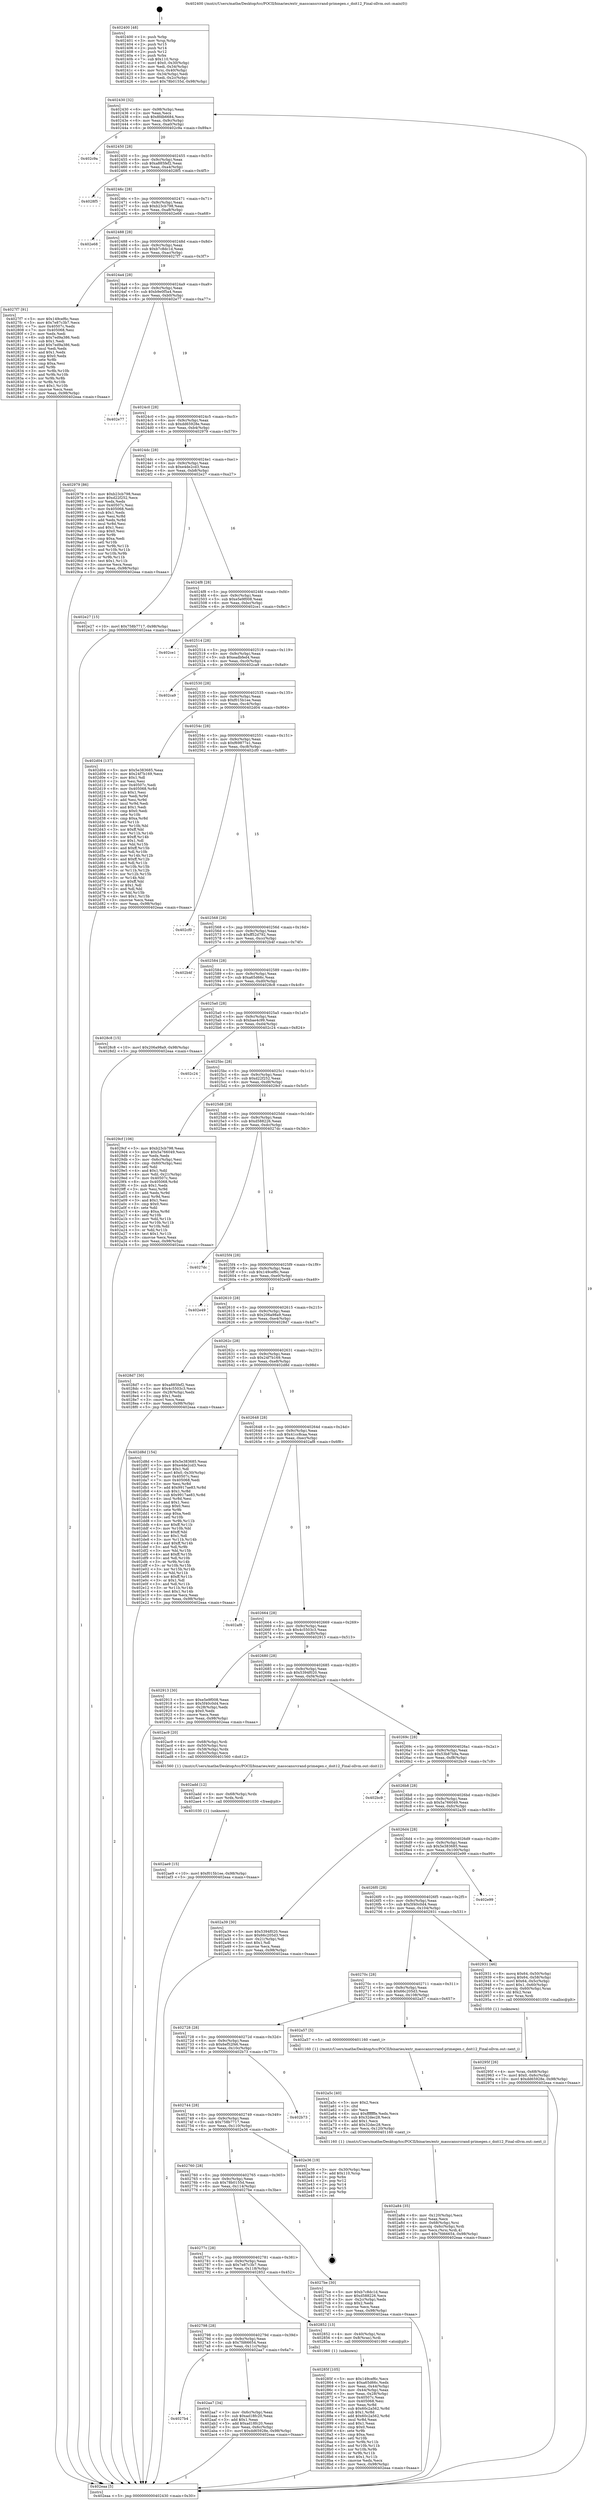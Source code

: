 digraph "0x402400" {
  label = "0x402400 (/mnt/c/Users/mathe/Desktop/tcc/POCII/binaries/extr_masscansrcrand-primegen.c_doit12_Final-ollvm.out::main(0))"
  labelloc = "t"
  node[shape=record]

  Entry [label="",width=0.3,height=0.3,shape=circle,fillcolor=black,style=filled]
  "0x402430" [label="{
     0x402430 [32]\l
     | [instrs]\l
     &nbsp;&nbsp;0x402430 \<+6\>: mov -0x98(%rbp),%eax\l
     &nbsp;&nbsp;0x402436 \<+2\>: mov %eax,%ecx\l
     &nbsp;&nbsp;0x402438 \<+6\>: sub $0x8fdb6684,%ecx\l
     &nbsp;&nbsp;0x40243e \<+6\>: mov %eax,-0x9c(%rbp)\l
     &nbsp;&nbsp;0x402444 \<+6\>: mov %ecx,-0xa0(%rbp)\l
     &nbsp;&nbsp;0x40244a \<+6\>: je 0000000000402c9a \<main+0x89a\>\l
  }"]
  "0x402c9a" [label="{
     0x402c9a\l
  }", style=dashed]
  "0x402450" [label="{
     0x402450 [28]\l
     | [instrs]\l
     &nbsp;&nbsp;0x402450 \<+5\>: jmp 0000000000402455 \<main+0x55\>\l
     &nbsp;&nbsp;0x402455 \<+6\>: mov -0x9c(%rbp),%eax\l
     &nbsp;&nbsp;0x40245b \<+5\>: sub $0xa885fef2,%eax\l
     &nbsp;&nbsp;0x402460 \<+6\>: mov %eax,-0xa4(%rbp)\l
     &nbsp;&nbsp;0x402466 \<+6\>: je 00000000004028f5 \<main+0x4f5\>\l
  }"]
  Exit [label="",width=0.3,height=0.3,shape=circle,fillcolor=black,style=filled,peripheries=2]
  "0x4028f5" [label="{
     0x4028f5\l
  }", style=dashed]
  "0x40246c" [label="{
     0x40246c [28]\l
     | [instrs]\l
     &nbsp;&nbsp;0x40246c \<+5\>: jmp 0000000000402471 \<main+0x71\>\l
     &nbsp;&nbsp;0x402471 \<+6\>: mov -0x9c(%rbp),%eax\l
     &nbsp;&nbsp;0x402477 \<+5\>: sub $0xb23cb798,%eax\l
     &nbsp;&nbsp;0x40247c \<+6\>: mov %eax,-0xa8(%rbp)\l
     &nbsp;&nbsp;0x402482 \<+6\>: je 0000000000402e68 \<main+0xa68\>\l
  }"]
  "0x402ae9" [label="{
     0x402ae9 [15]\l
     | [instrs]\l
     &nbsp;&nbsp;0x402ae9 \<+10\>: movl $0xf015b1ee,-0x98(%rbp)\l
     &nbsp;&nbsp;0x402af3 \<+5\>: jmp 0000000000402eaa \<main+0xaaa\>\l
  }"]
  "0x402e68" [label="{
     0x402e68\l
  }", style=dashed]
  "0x402488" [label="{
     0x402488 [28]\l
     | [instrs]\l
     &nbsp;&nbsp;0x402488 \<+5\>: jmp 000000000040248d \<main+0x8d\>\l
     &nbsp;&nbsp;0x40248d \<+6\>: mov -0x9c(%rbp),%eax\l
     &nbsp;&nbsp;0x402493 \<+5\>: sub $0xb7c8dc1d,%eax\l
     &nbsp;&nbsp;0x402498 \<+6\>: mov %eax,-0xac(%rbp)\l
     &nbsp;&nbsp;0x40249e \<+6\>: je 00000000004027f7 \<main+0x3f7\>\l
  }"]
  "0x402add" [label="{
     0x402add [12]\l
     | [instrs]\l
     &nbsp;&nbsp;0x402add \<+4\>: mov -0x68(%rbp),%rdx\l
     &nbsp;&nbsp;0x402ae1 \<+3\>: mov %rdx,%rdi\l
     &nbsp;&nbsp;0x402ae4 \<+5\>: call 0000000000401030 \<free@plt\>\l
     | [calls]\l
     &nbsp;&nbsp;0x401030 \{1\} (unknown)\l
  }"]
  "0x4027f7" [label="{
     0x4027f7 [91]\l
     | [instrs]\l
     &nbsp;&nbsp;0x4027f7 \<+5\>: mov $0x149cef6c,%eax\l
     &nbsp;&nbsp;0x4027fc \<+5\>: mov $0x7e87c3b7,%ecx\l
     &nbsp;&nbsp;0x402801 \<+7\>: mov 0x40507c,%edx\l
     &nbsp;&nbsp;0x402808 \<+7\>: mov 0x405068,%esi\l
     &nbsp;&nbsp;0x40280f \<+2\>: mov %edx,%edi\l
     &nbsp;&nbsp;0x402811 \<+6\>: sub $0x7ed9a386,%edi\l
     &nbsp;&nbsp;0x402817 \<+3\>: sub $0x1,%edi\l
     &nbsp;&nbsp;0x40281a \<+6\>: add $0x7ed9a386,%edi\l
     &nbsp;&nbsp;0x402820 \<+3\>: imul %edi,%edx\l
     &nbsp;&nbsp;0x402823 \<+3\>: and $0x1,%edx\l
     &nbsp;&nbsp;0x402826 \<+3\>: cmp $0x0,%edx\l
     &nbsp;&nbsp;0x402829 \<+4\>: sete %r8b\l
     &nbsp;&nbsp;0x40282d \<+3\>: cmp $0xa,%esi\l
     &nbsp;&nbsp;0x402830 \<+4\>: setl %r9b\l
     &nbsp;&nbsp;0x402834 \<+3\>: mov %r8b,%r10b\l
     &nbsp;&nbsp;0x402837 \<+3\>: and %r9b,%r10b\l
     &nbsp;&nbsp;0x40283a \<+3\>: xor %r9b,%r8b\l
     &nbsp;&nbsp;0x40283d \<+3\>: or %r8b,%r10b\l
     &nbsp;&nbsp;0x402840 \<+4\>: test $0x1,%r10b\l
     &nbsp;&nbsp;0x402844 \<+3\>: cmovne %ecx,%eax\l
     &nbsp;&nbsp;0x402847 \<+6\>: mov %eax,-0x98(%rbp)\l
     &nbsp;&nbsp;0x40284d \<+5\>: jmp 0000000000402eaa \<main+0xaaa\>\l
  }"]
  "0x4024a4" [label="{
     0x4024a4 [28]\l
     | [instrs]\l
     &nbsp;&nbsp;0x4024a4 \<+5\>: jmp 00000000004024a9 \<main+0xa9\>\l
     &nbsp;&nbsp;0x4024a9 \<+6\>: mov -0x9c(%rbp),%eax\l
     &nbsp;&nbsp;0x4024af \<+5\>: sub $0xb9e0f5a4,%eax\l
     &nbsp;&nbsp;0x4024b4 \<+6\>: mov %eax,-0xb0(%rbp)\l
     &nbsp;&nbsp;0x4024ba \<+6\>: je 0000000000402e77 \<main+0xa77\>\l
  }"]
  "0x4027b4" [label="{
     0x4027b4\l
  }", style=dashed]
  "0x402e77" [label="{
     0x402e77\l
  }", style=dashed]
  "0x4024c0" [label="{
     0x4024c0 [28]\l
     | [instrs]\l
     &nbsp;&nbsp;0x4024c0 \<+5\>: jmp 00000000004024c5 \<main+0xc5\>\l
     &nbsp;&nbsp;0x4024c5 \<+6\>: mov -0x9c(%rbp),%eax\l
     &nbsp;&nbsp;0x4024cb \<+5\>: sub $0xdd65928e,%eax\l
     &nbsp;&nbsp;0x4024d0 \<+6\>: mov %eax,-0xb4(%rbp)\l
     &nbsp;&nbsp;0x4024d6 \<+6\>: je 0000000000402979 \<main+0x579\>\l
  }"]
  "0x402aa7" [label="{
     0x402aa7 [34]\l
     | [instrs]\l
     &nbsp;&nbsp;0x402aa7 \<+3\>: mov -0x6c(%rbp),%eax\l
     &nbsp;&nbsp;0x402aaa \<+5\>: sub $0xad18fc20,%eax\l
     &nbsp;&nbsp;0x402aaf \<+3\>: add $0x1,%eax\l
     &nbsp;&nbsp;0x402ab2 \<+5\>: add $0xad18fc20,%eax\l
     &nbsp;&nbsp;0x402ab7 \<+3\>: mov %eax,-0x6c(%rbp)\l
     &nbsp;&nbsp;0x402aba \<+10\>: movl $0xdd65928e,-0x98(%rbp)\l
     &nbsp;&nbsp;0x402ac4 \<+5\>: jmp 0000000000402eaa \<main+0xaaa\>\l
  }"]
  "0x402979" [label="{
     0x402979 [86]\l
     | [instrs]\l
     &nbsp;&nbsp;0x402979 \<+5\>: mov $0xb23cb798,%eax\l
     &nbsp;&nbsp;0x40297e \<+5\>: mov $0xd22f252,%ecx\l
     &nbsp;&nbsp;0x402983 \<+2\>: xor %edx,%edx\l
     &nbsp;&nbsp;0x402985 \<+7\>: mov 0x40507c,%esi\l
     &nbsp;&nbsp;0x40298c \<+7\>: mov 0x405068,%edi\l
     &nbsp;&nbsp;0x402993 \<+3\>: sub $0x1,%edx\l
     &nbsp;&nbsp;0x402996 \<+3\>: mov %esi,%r8d\l
     &nbsp;&nbsp;0x402999 \<+3\>: add %edx,%r8d\l
     &nbsp;&nbsp;0x40299c \<+4\>: imul %r8d,%esi\l
     &nbsp;&nbsp;0x4029a0 \<+3\>: and $0x1,%esi\l
     &nbsp;&nbsp;0x4029a3 \<+3\>: cmp $0x0,%esi\l
     &nbsp;&nbsp;0x4029a6 \<+4\>: sete %r9b\l
     &nbsp;&nbsp;0x4029aa \<+3\>: cmp $0xa,%edi\l
     &nbsp;&nbsp;0x4029ad \<+4\>: setl %r10b\l
     &nbsp;&nbsp;0x4029b1 \<+3\>: mov %r9b,%r11b\l
     &nbsp;&nbsp;0x4029b4 \<+3\>: and %r10b,%r11b\l
     &nbsp;&nbsp;0x4029b7 \<+3\>: xor %r10b,%r9b\l
     &nbsp;&nbsp;0x4029ba \<+3\>: or %r9b,%r11b\l
     &nbsp;&nbsp;0x4029bd \<+4\>: test $0x1,%r11b\l
     &nbsp;&nbsp;0x4029c1 \<+3\>: cmovne %ecx,%eax\l
     &nbsp;&nbsp;0x4029c4 \<+6\>: mov %eax,-0x98(%rbp)\l
     &nbsp;&nbsp;0x4029ca \<+5\>: jmp 0000000000402eaa \<main+0xaaa\>\l
  }"]
  "0x4024dc" [label="{
     0x4024dc [28]\l
     | [instrs]\l
     &nbsp;&nbsp;0x4024dc \<+5\>: jmp 00000000004024e1 \<main+0xe1\>\l
     &nbsp;&nbsp;0x4024e1 \<+6\>: mov -0x9c(%rbp),%eax\l
     &nbsp;&nbsp;0x4024e7 \<+5\>: sub $0xe4de2cd3,%eax\l
     &nbsp;&nbsp;0x4024ec \<+6\>: mov %eax,-0xb8(%rbp)\l
     &nbsp;&nbsp;0x4024f2 \<+6\>: je 0000000000402e27 \<main+0xa27\>\l
  }"]
  "0x402a84" [label="{
     0x402a84 [35]\l
     | [instrs]\l
     &nbsp;&nbsp;0x402a84 \<+6\>: mov -0x120(%rbp),%ecx\l
     &nbsp;&nbsp;0x402a8a \<+3\>: imul %eax,%ecx\l
     &nbsp;&nbsp;0x402a8d \<+4\>: mov -0x68(%rbp),%rsi\l
     &nbsp;&nbsp;0x402a91 \<+4\>: movslq -0x6c(%rbp),%rdi\l
     &nbsp;&nbsp;0x402a95 \<+3\>: mov %ecx,(%rsi,%rdi,4)\l
     &nbsp;&nbsp;0x402a98 \<+10\>: movl $0x7fd66654,-0x98(%rbp)\l
     &nbsp;&nbsp;0x402aa2 \<+5\>: jmp 0000000000402eaa \<main+0xaaa\>\l
  }"]
  "0x402e27" [label="{
     0x402e27 [15]\l
     | [instrs]\l
     &nbsp;&nbsp;0x402e27 \<+10\>: movl $0x758b7717,-0x98(%rbp)\l
     &nbsp;&nbsp;0x402e31 \<+5\>: jmp 0000000000402eaa \<main+0xaaa\>\l
  }"]
  "0x4024f8" [label="{
     0x4024f8 [28]\l
     | [instrs]\l
     &nbsp;&nbsp;0x4024f8 \<+5\>: jmp 00000000004024fd \<main+0xfd\>\l
     &nbsp;&nbsp;0x4024fd \<+6\>: mov -0x9c(%rbp),%eax\l
     &nbsp;&nbsp;0x402503 \<+5\>: sub $0xe5e9f008,%eax\l
     &nbsp;&nbsp;0x402508 \<+6\>: mov %eax,-0xbc(%rbp)\l
     &nbsp;&nbsp;0x40250e \<+6\>: je 0000000000402ce1 \<main+0x8e1\>\l
  }"]
  "0x402a5c" [label="{
     0x402a5c [40]\l
     | [instrs]\l
     &nbsp;&nbsp;0x402a5c \<+5\>: mov $0x2,%ecx\l
     &nbsp;&nbsp;0x402a61 \<+1\>: cltd\l
     &nbsp;&nbsp;0x402a62 \<+2\>: idiv %ecx\l
     &nbsp;&nbsp;0x402a64 \<+6\>: imul $0xfffffffe,%edx,%ecx\l
     &nbsp;&nbsp;0x402a6a \<+6\>: sub $0x32dec28,%ecx\l
     &nbsp;&nbsp;0x402a70 \<+3\>: add $0x1,%ecx\l
     &nbsp;&nbsp;0x402a73 \<+6\>: add $0x32dec28,%ecx\l
     &nbsp;&nbsp;0x402a79 \<+6\>: mov %ecx,-0x120(%rbp)\l
     &nbsp;&nbsp;0x402a7f \<+5\>: call 0000000000401160 \<next_i\>\l
     | [calls]\l
     &nbsp;&nbsp;0x401160 \{1\} (/mnt/c/Users/mathe/Desktop/tcc/POCII/binaries/extr_masscansrcrand-primegen.c_doit12_Final-ollvm.out::next_i)\l
  }"]
  "0x402ce1" [label="{
     0x402ce1\l
  }", style=dashed]
  "0x402514" [label="{
     0x402514 [28]\l
     | [instrs]\l
     &nbsp;&nbsp;0x402514 \<+5\>: jmp 0000000000402519 \<main+0x119\>\l
     &nbsp;&nbsp;0x402519 \<+6\>: mov -0x9c(%rbp),%eax\l
     &nbsp;&nbsp;0x40251f \<+5\>: sub $0xeadbfed4,%eax\l
     &nbsp;&nbsp;0x402524 \<+6\>: mov %eax,-0xc0(%rbp)\l
     &nbsp;&nbsp;0x40252a \<+6\>: je 0000000000402ca9 \<main+0x8a9\>\l
  }"]
  "0x40295f" [label="{
     0x40295f [26]\l
     | [instrs]\l
     &nbsp;&nbsp;0x40295f \<+4\>: mov %rax,-0x68(%rbp)\l
     &nbsp;&nbsp;0x402963 \<+7\>: movl $0x0,-0x6c(%rbp)\l
     &nbsp;&nbsp;0x40296a \<+10\>: movl $0xdd65928e,-0x98(%rbp)\l
     &nbsp;&nbsp;0x402974 \<+5\>: jmp 0000000000402eaa \<main+0xaaa\>\l
  }"]
  "0x402ca9" [label="{
     0x402ca9\l
  }", style=dashed]
  "0x402530" [label="{
     0x402530 [28]\l
     | [instrs]\l
     &nbsp;&nbsp;0x402530 \<+5\>: jmp 0000000000402535 \<main+0x135\>\l
     &nbsp;&nbsp;0x402535 \<+6\>: mov -0x9c(%rbp),%eax\l
     &nbsp;&nbsp;0x40253b \<+5\>: sub $0xf015b1ee,%eax\l
     &nbsp;&nbsp;0x402540 \<+6\>: mov %eax,-0xc4(%rbp)\l
     &nbsp;&nbsp;0x402546 \<+6\>: je 0000000000402d04 \<main+0x904\>\l
  }"]
  "0x40285f" [label="{
     0x40285f [105]\l
     | [instrs]\l
     &nbsp;&nbsp;0x40285f \<+5\>: mov $0x149cef6c,%ecx\l
     &nbsp;&nbsp;0x402864 \<+5\>: mov $0xa65d66c,%edx\l
     &nbsp;&nbsp;0x402869 \<+3\>: mov %eax,-0x44(%rbp)\l
     &nbsp;&nbsp;0x40286c \<+3\>: mov -0x44(%rbp),%eax\l
     &nbsp;&nbsp;0x40286f \<+3\>: mov %eax,-0x28(%rbp)\l
     &nbsp;&nbsp;0x402872 \<+7\>: mov 0x40507c,%eax\l
     &nbsp;&nbsp;0x402879 \<+7\>: mov 0x405068,%esi\l
     &nbsp;&nbsp;0x402880 \<+3\>: mov %eax,%r8d\l
     &nbsp;&nbsp;0x402883 \<+7\>: sub $0x60c2a562,%r8d\l
     &nbsp;&nbsp;0x40288a \<+4\>: sub $0x1,%r8d\l
     &nbsp;&nbsp;0x40288e \<+7\>: add $0x60c2a562,%r8d\l
     &nbsp;&nbsp;0x402895 \<+4\>: imul %r8d,%eax\l
     &nbsp;&nbsp;0x402899 \<+3\>: and $0x1,%eax\l
     &nbsp;&nbsp;0x40289c \<+3\>: cmp $0x0,%eax\l
     &nbsp;&nbsp;0x40289f \<+4\>: sete %r9b\l
     &nbsp;&nbsp;0x4028a3 \<+3\>: cmp $0xa,%esi\l
     &nbsp;&nbsp;0x4028a6 \<+4\>: setl %r10b\l
     &nbsp;&nbsp;0x4028aa \<+3\>: mov %r9b,%r11b\l
     &nbsp;&nbsp;0x4028ad \<+3\>: and %r10b,%r11b\l
     &nbsp;&nbsp;0x4028b0 \<+3\>: xor %r10b,%r9b\l
     &nbsp;&nbsp;0x4028b3 \<+3\>: or %r9b,%r11b\l
     &nbsp;&nbsp;0x4028b6 \<+4\>: test $0x1,%r11b\l
     &nbsp;&nbsp;0x4028ba \<+3\>: cmovne %edx,%ecx\l
     &nbsp;&nbsp;0x4028bd \<+6\>: mov %ecx,-0x98(%rbp)\l
     &nbsp;&nbsp;0x4028c3 \<+5\>: jmp 0000000000402eaa \<main+0xaaa\>\l
  }"]
  "0x402d04" [label="{
     0x402d04 [137]\l
     | [instrs]\l
     &nbsp;&nbsp;0x402d04 \<+5\>: mov $0x5e383685,%eax\l
     &nbsp;&nbsp;0x402d09 \<+5\>: mov $0x24f7b169,%ecx\l
     &nbsp;&nbsp;0x402d0e \<+2\>: mov $0x1,%dl\l
     &nbsp;&nbsp;0x402d10 \<+2\>: xor %esi,%esi\l
     &nbsp;&nbsp;0x402d12 \<+7\>: mov 0x40507c,%edi\l
     &nbsp;&nbsp;0x402d19 \<+8\>: mov 0x405068,%r8d\l
     &nbsp;&nbsp;0x402d21 \<+3\>: sub $0x1,%esi\l
     &nbsp;&nbsp;0x402d24 \<+3\>: mov %edi,%r9d\l
     &nbsp;&nbsp;0x402d27 \<+3\>: add %esi,%r9d\l
     &nbsp;&nbsp;0x402d2a \<+4\>: imul %r9d,%edi\l
     &nbsp;&nbsp;0x402d2e \<+3\>: and $0x1,%edi\l
     &nbsp;&nbsp;0x402d31 \<+3\>: cmp $0x0,%edi\l
     &nbsp;&nbsp;0x402d34 \<+4\>: sete %r10b\l
     &nbsp;&nbsp;0x402d38 \<+4\>: cmp $0xa,%r8d\l
     &nbsp;&nbsp;0x402d3c \<+4\>: setl %r11b\l
     &nbsp;&nbsp;0x402d40 \<+3\>: mov %r10b,%bl\l
     &nbsp;&nbsp;0x402d43 \<+3\>: xor $0xff,%bl\l
     &nbsp;&nbsp;0x402d46 \<+3\>: mov %r11b,%r14b\l
     &nbsp;&nbsp;0x402d49 \<+4\>: xor $0xff,%r14b\l
     &nbsp;&nbsp;0x402d4d \<+3\>: xor $0x1,%dl\l
     &nbsp;&nbsp;0x402d50 \<+3\>: mov %bl,%r15b\l
     &nbsp;&nbsp;0x402d53 \<+4\>: and $0xff,%r15b\l
     &nbsp;&nbsp;0x402d57 \<+3\>: and %dl,%r10b\l
     &nbsp;&nbsp;0x402d5a \<+3\>: mov %r14b,%r12b\l
     &nbsp;&nbsp;0x402d5d \<+4\>: and $0xff,%r12b\l
     &nbsp;&nbsp;0x402d61 \<+3\>: and %dl,%r11b\l
     &nbsp;&nbsp;0x402d64 \<+3\>: or %r10b,%r15b\l
     &nbsp;&nbsp;0x402d67 \<+3\>: or %r11b,%r12b\l
     &nbsp;&nbsp;0x402d6a \<+3\>: xor %r12b,%r15b\l
     &nbsp;&nbsp;0x402d6d \<+3\>: or %r14b,%bl\l
     &nbsp;&nbsp;0x402d70 \<+3\>: xor $0xff,%bl\l
     &nbsp;&nbsp;0x402d73 \<+3\>: or $0x1,%dl\l
     &nbsp;&nbsp;0x402d76 \<+2\>: and %dl,%bl\l
     &nbsp;&nbsp;0x402d78 \<+3\>: or %bl,%r15b\l
     &nbsp;&nbsp;0x402d7b \<+4\>: test $0x1,%r15b\l
     &nbsp;&nbsp;0x402d7f \<+3\>: cmovne %ecx,%eax\l
     &nbsp;&nbsp;0x402d82 \<+6\>: mov %eax,-0x98(%rbp)\l
     &nbsp;&nbsp;0x402d88 \<+5\>: jmp 0000000000402eaa \<main+0xaaa\>\l
  }"]
  "0x40254c" [label="{
     0x40254c [28]\l
     | [instrs]\l
     &nbsp;&nbsp;0x40254c \<+5\>: jmp 0000000000402551 \<main+0x151\>\l
     &nbsp;&nbsp;0x402551 \<+6\>: mov -0x9c(%rbp),%eax\l
     &nbsp;&nbsp;0x402557 \<+5\>: sub $0xf69877e1,%eax\l
     &nbsp;&nbsp;0x40255c \<+6\>: mov %eax,-0xc8(%rbp)\l
     &nbsp;&nbsp;0x402562 \<+6\>: je 0000000000402cf0 \<main+0x8f0\>\l
  }"]
  "0x402798" [label="{
     0x402798 [28]\l
     | [instrs]\l
     &nbsp;&nbsp;0x402798 \<+5\>: jmp 000000000040279d \<main+0x39d\>\l
     &nbsp;&nbsp;0x40279d \<+6\>: mov -0x9c(%rbp),%eax\l
     &nbsp;&nbsp;0x4027a3 \<+5\>: sub $0x7fd66654,%eax\l
     &nbsp;&nbsp;0x4027a8 \<+6\>: mov %eax,-0x11c(%rbp)\l
     &nbsp;&nbsp;0x4027ae \<+6\>: je 0000000000402aa7 \<main+0x6a7\>\l
  }"]
  "0x402cf0" [label="{
     0x402cf0\l
  }", style=dashed]
  "0x402568" [label="{
     0x402568 [28]\l
     | [instrs]\l
     &nbsp;&nbsp;0x402568 \<+5\>: jmp 000000000040256d \<main+0x16d\>\l
     &nbsp;&nbsp;0x40256d \<+6\>: mov -0x9c(%rbp),%eax\l
     &nbsp;&nbsp;0x402573 \<+5\>: sub $0xff52d792,%eax\l
     &nbsp;&nbsp;0x402578 \<+6\>: mov %eax,-0xcc(%rbp)\l
     &nbsp;&nbsp;0x40257e \<+6\>: je 0000000000402b4f \<main+0x74f\>\l
  }"]
  "0x402852" [label="{
     0x402852 [13]\l
     | [instrs]\l
     &nbsp;&nbsp;0x402852 \<+4\>: mov -0x40(%rbp),%rax\l
     &nbsp;&nbsp;0x402856 \<+4\>: mov 0x8(%rax),%rdi\l
     &nbsp;&nbsp;0x40285a \<+5\>: call 0000000000401060 \<atoi@plt\>\l
     | [calls]\l
     &nbsp;&nbsp;0x401060 \{1\} (unknown)\l
  }"]
  "0x402b4f" [label="{
     0x402b4f\l
  }", style=dashed]
  "0x402584" [label="{
     0x402584 [28]\l
     | [instrs]\l
     &nbsp;&nbsp;0x402584 \<+5\>: jmp 0000000000402589 \<main+0x189\>\l
     &nbsp;&nbsp;0x402589 \<+6\>: mov -0x9c(%rbp),%eax\l
     &nbsp;&nbsp;0x40258f \<+5\>: sub $0xa65d66c,%eax\l
     &nbsp;&nbsp;0x402594 \<+6\>: mov %eax,-0xd0(%rbp)\l
     &nbsp;&nbsp;0x40259a \<+6\>: je 00000000004028c8 \<main+0x4c8\>\l
  }"]
  "0x402400" [label="{
     0x402400 [48]\l
     | [instrs]\l
     &nbsp;&nbsp;0x402400 \<+1\>: push %rbp\l
     &nbsp;&nbsp;0x402401 \<+3\>: mov %rsp,%rbp\l
     &nbsp;&nbsp;0x402404 \<+2\>: push %r15\l
     &nbsp;&nbsp;0x402406 \<+2\>: push %r14\l
     &nbsp;&nbsp;0x402408 \<+2\>: push %r12\l
     &nbsp;&nbsp;0x40240a \<+1\>: push %rbx\l
     &nbsp;&nbsp;0x40240b \<+7\>: sub $0x110,%rsp\l
     &nbsp;&nbsp;0x402412 \<+7\>: movl $0x0,-0x30(%rbp)\l
     &nbsp;&nbsp;0x402419 \<+3\>: mov %edi,-0x34(%rbp)\l
     &nbsp;&nbsp;0x40241c \<+4\>: mov %rsi,-0x40(%rbp)\l
     &nbsp;&nbsp;0x402420 \<+3\>: mov -0x34(%rbp),%edi\l
     &nbsp;&nbsp;0x402423 \<+3\>: mov %edi,-0x2c(%rbp)\l
     &nbsp;&nbsp;0x402426 \<+10\>: movl $0x78b0155d,-0x98(%rbp)\l
  }"]
  "0x4028c8" [label="{
     0x4028c8 [15]\l
     | [instrs]\l
     &nbsp;&nbsp;0x4028c8 \<+10\>: movl $0x206a98a9,-0x98(%rbp)\l
     &nbsp;&nbsp;0x4028d2 \<+5\>: jmp 0000000000402eaa \<main+0xaaa\>\l
  }"]
  "0x4025a0" [label="{
     0x4025a0 [28]\l
     | [instrs]\l
     &nbsp;&nbsp;0x4025a0 \<+5\>: jmp 00000000004025a5 \<main+0x1a5\>\l
     &nbsp;&nbsp;0x4025a5 \<+6\>: mov -0x9c(%rbp),%eax\l
     &nbsp;&nbsp;0x4025ab \<+5\>: sub $0xbae4c99,%eax\l
     &nbsp;&nbsp;0x4025b0 \<+6\>: mov %eax,-0xd4(%rbp)\l
     &nbsp;&nbsp;0x4025b6 \<+6\>: je 0000000000402c24 \<main+0x824\>\l
  }"]
  "0x402eaa" [label="{
     0x402eaa [5]\l
     | [instrs]\l
     &nbsp;&nbsp;0x402eaa \<+5\>: jmp 0000000000402430 \<main+0x30\>\l
  }"]
  "0x402c24" [label="{
     0x402c24\l
  }", style=dashed]
  "0x4025bc" [label="{
     0x4025bc [28]\l
     | [instrs]\l
     &nbsp;&nbsp;0x4025bc \<+5\>: jmp 00000000004025c1 \<main+0x1c1\>\l
     &nbsp;&nbsp;0x4025c1 \<+6\>: mov -0x9c(%rbp),%eax\l
     &nbsp;&nbsp;0x4025c7 \<+5\>: sub $0xd22f252,%eax\l
     &nbsp;&nbsp;0x4025cc \<+6\>: mov %eax,-0xd8(%rbp)\l
     &nbsp;&nbsp;0x4025d2 \<+6\>: je 00000000004029cf \<main+0x5cf\>\l
  }"]
  "0x40277c" [label="{
     0x40277c [28]\l
     | [instrs]\l
     &nbsp;&nbsp;0x40277c \<+5\>: jmp 0000000000402781 \<main+0x381\>\l
     &nbsp;&nbsp;0x402781 \<+6\>: mov -0x9c(%rbp),%eax\l
     &nbsp;&nbsp;0x402787 \<+5\>: sub $0x7e87c3b7,%eax\l
     &nbsp;&nbsp;0x40278c \<+6\>: mov %eax,-0x118(%rbp)\l
     &nbsp;&nbsp;0x402792 \<+6\>: je 0000000000402852 \<main+0x452\>\l
  }"]
  "0x4029cf" [label="{
     0x4029cf [106]\l
     | [instrs]\l
     &nbsp;&nbsp;0x4029cf \<+5\>: mov $0xb23cb798,%eax\l
     &nbsp;&nbsp;0x4029d4 \<+5\>: mov $0x5a766049,%ecx\l
     &nbsp;&nbsp;0x4029d9 \<+2\>: xor %edx,%edx\l
     &nbsp;&nbsp;0x4029db \<+3\>: mov -0x6c(%rbp),%esi\l
     &nbsp;&nbsp;0x4029de \<+3\>: cmp -0x60(%rbp),%esi\l
     &nbsp;&nbsp;0x4029e1 \<+4\>: setl %dil\l
     &nbsp;&nbsp;0x4029e5 \<+4\>: and $0x1,%dil\l
     &nbsp;&nbsp;0x4029e9 \<+4\>: mov %dil,-0x21(%rbp)\l
     &nbsp;&nbsp;0x4029ed \<+7\>: mov 0x40507c,%esi\l
     &nbsp;&nbsp;0x4029f4 \<+8\>: mov 0x405068,%r8d\l
     &nbsp;&nbsp;0x4029fc \<+3\>: sub $0x1,%edx\l
     &nbsp;&nbsp;0x4029ff \<+3\>: mov %esi,%r9d\l
     &nbsp;&nbsp;0x402a02 \<+3\>: add %edx,%r9d\l
     &nbsp;&nbsp;0x402a05 \<+4\>: imul %r9d,%esi\l
     &nbsp;&nbsp;0x402a09 \<+3\>: and $0x1,%esi\l
     &nbsp;&nbsp;0x402a0c \<+3\>: cmp $0x0,%esi\l
     &nbsp;&nbsp;0x402a0f \<+4\>: sete %dil\l
     &nbsp;&nbsp;0x402a13 \<+4\>: cmp $0xa,%r8d\l
     &nbsp;&nbsp;0x402a17 \<+4\>: setl %r10b\l
     &nbsp;&nbsp;0x402a1b \<+3\>: mov %dil,%r11b\l
     &nbsp;&nbsp;0x402a1e \<+3\>: and %r10b,%r11b\l
     &nbsp;&nbsp;0x402a21 \<+3\>: xor %r10b,%dil\l
     &nbsp;&nbsp;0x402a24 \<+3\>: or %dil,%r11b\l
     &nbsp;&nbsp;0x402a27 \<+4\>: test $0x1,%r11b\l
     &nbsp;&nbsp;0x402a2b \<+3\>: cmovne %ecx,%eax\l
     &nbsp;&nbsp;0x402a2e \<+6\>: mov %eax,-0x98(%rbp)\l
     &nbsp;&nbsp;0x402a34 \<+5\>: jmp 0000000000402eaa \<main+0xaaa\>\l
  }"]
  "0x4025d8" [label="{
     0x4025d8 [28]\l
     | [instrs]\l
     &nbsp;&nbsp;0x4025d8 \<+5\>: jmp 00000000004025dd \<main+0x1dd\>\l
     &nbsp;&nbsp;0x4025dd \<+6\>: mov -0x9c(%rbp),%eax\l
     &nbsp;&nbsp;0x4025e3 \<+5\>: sub $0xd588226,%eax\l
     &nbsp;&nbsp;0x4025e8 \<+6\>: mov %eax,-0xdc(%rbp)\l
     &nbsp;&nbsp;0x4025ee \<+6\>: je 00000000004027dc \<main+0x3dc\>\l
  }"]
  "0x4027be" [label="{
     0x4027be [30]\l
     | [instrs]\l
     &nbsp;&nbsp;0x4027be \<+5\>: mov $0xb7c8dc1d,%eax\l
     &nbsp;&nbsp;0x4027c3 \<+5\>: mov $0xd588226,%ecx\l
     &nbsp;&nbsp;0x4027c8 \<+3\>: mov -0x2c(%rbp),%edx\l
     &nbsp;&nbsp;0x4027cb \<+3\>: cmp $0x2,%edx\l
     &nbsp;&nbsp;0x4027ce \<+3\>: cmovne %ecx,%eax\l
     &nbsp;&nbsp;0x4027d1 \<+6\>: mov %eax,-0x98(%rbp)\l
     &nbsp;&nbsp;0x4027d7 \<+5\>: jmp 0000000000402eaa \<main+0xaaa\>\l
  }"]
  "0x4027dc" [label="{
     0x4027dc\l
  }", style=dashed]
  "0x4025f4" [label="{
     0x4025f4 [28]\l
     | [instrs]\l
     &nbsp;&nbsp;0x4025f4 \<+5\>: jmp 00000000004025f9 \<main+0x1f9\>\l
     &nbsp;&nbsp;0x4025f9 \<+6\>: mov -0x9c(%rbp),%eax\l
     &nbsp;&nbsp;0x4025ff \<+5\>: sub $0x149cef6c,%eax\l
     &nbsp;&nbsp;0x402604 \<+6\>: mov %eax,-0xe0(%rbp)\l
     &nbsp;&nbsp;0x40260a \<+6\>: je 0000000000402e49 \<main+0xa49\>\l
  }"]
  "0x402760" [label="{
     0x402760 [28]\l
     | [instrs]\l
     &nbsp;&nbsp;0x402760 \<+5\>: jmp 0000000000402765 \<main+0x365\>\l
     &nbsp;&nbsp;0x402765 \<+6\>: mov -0x9c(%rbp),%eax\l
     &nbsp;&nbsp;0x40276b \<+5\>: sub $0x78b0155d,%eax\l
     &nbsp;&nbsp;0x402770 \<+6\>: mov %eax,-0x114(%rbp)\l
     &nbsp;&nbsp;0x402776 \<+6\>: je 00000000004027be \<main+0x3be\>\l
  }"]
  "0x402e49" [label="{
     0x402e49\l
  }", style=dashed]
  "0x402610" [label="{
     0x402610 [28]\l
     | [instrs]\l
     &nbsp;&nbsp;0x402610 \<+5\>: jmp 0000000000402615 \<main+0x215\>\l
     &nbsp;&nbsp;0x402615 \<+6\>: mov -0x9c(%rbp),%eax\l
     &nbsp;&nbsp;0x40261b \<+5\>: sub $0x206a98a9,%eax\l
     &nbsp;&nbsp;0x402620 \<+6\>: mov %eax,-0xe4(%rbp)\l
     &nbsp;&nbsp;0x402626 \<+6\>: je 00000000004028d7 \<main+0x4d7\>\l
  }"]
  "0x402e36" [label="{
     0x402e36 [19]\l
     | [instrs]\l
     &nbsp;&nbsp;0x402e36 \<+3\>: mov -0x30(%rbp),%eax\l
     &nbsp;&nbsp;0x402e39 \<+7\>: add $0x110,%rsp\l
     &nbsp;&nbsp;0x402e40 \<+1\>: pop %rbx\l
     &nbsp;&nbsp;0x402e41 \<+2\>: pop %r12\l
     &nbsp;&nbsp;0x402e43 \<+2\>: pop %r14\l
     &nbsp;&nbsp;0x402e45 \<+2\>: pop %r15\l
     &nbsp;&nbsp;0x402e47 \<+1\>: pop %rbp\l
     &nbsp;&nbsp;0x402e48 \<+1\>: ret\l
  }"]
  "0x4028d7" [label="{
     0x4028d7 [30]\l
     | [instrs]\l
     &nbsp;&nbsp;0x4028d7 \<+5\>: mov $0xa885fef2,%eax\l
     &nbsp;&nbsp;0x4028dc \<+5\>: mov $0x4c5503c3,%ecx\l
     &nbsp;&nbsp;0x4028e1 \<+3\>: mov -0x28(%rbp),%edx\l
     &nbsp;&nbsp;0x4028e4 \<+3\>: cmp $0x1,%edx\l
     &nbsp;&nbsp;0x4028e7 \<+3\>: cmovl %ecx,%eax\l
     &nbsp;&nbsp;0x4028ea \<+6\>: mov %eax,-0x98(%rbp)\l
     &nbsp;&nbsp;0x4028f0 \<+5\>: jmp 0000000000402eaa \<main+0xaaa\>\l
  }"]
  "0x40262c" [label="{
     0x40262c [28]\l
     | [instrs]\l
     &nbsp;&nbsp;0x40262c \<+5\>: jmp 0000000000402631 \<main+0x231\>\l
     &nbsp;&nbsp;0x402631 \<+6\>: mov -0x9c(%rbp),%eax\l
     &nbsp;&nbsp;0x402637 \<+5\>: sub $0x24f7b169,%eax\l
     &nbsp;&nbsp;0x40263c \<+6\>: mov %eax,-0xe8(%rbp)\l
     &nbsp;&nbsp;0x402642 \<+6\>: je 0000000000402d8d \<main+0x98d\>\l
  }"]
  "0x402744" [label="{
     0x402744 [28]\l
     | [instrs]\l
     &nbsp;&nbsp;0x402744 \<+5\>: jmp 0000000000402749 \<main+0x349\>\l
     &nbsp;&nbsp;0x402749 \<+6\>: mov -0x9c(%rbp),%eax\l
     &nbsp;&nbsp;0x40274f \<+5\>: sub $0x758b7717,%eax\l
     &nbsp;&nbsp;0x402754 \<+6\>: mov %eax,-0x110(%rbp)\l
     &nbsp;&nbsp;0x40275a \<+6\>: je 0000000000402e36 \<main+0xa36\>\l
  }"]
  "0x402d8d" [label="{
     0x402d8d [154]\l
     | [instrs]\l
     &nbsp;&nbsp;0x402d8d \<+5\>: mov $0x5e383685,%eax\l
     &nbsp;&nbsp;0x402d92 \<+5\>: mov $0xe4de2cd3,%ecx\l
     &nbsp;&nbsp;0x402d97 \<+2\>: mov $0x1,%dl\l
     &nbsp;&nbsp;0x402d99 \<+7\>: movl $0x0,-0x30(%rbp)\l
     &nbsp;&nbsp;0x402da0 \<+7\>: mov 0x40507c,%esi\l
     &nbsp;&nbsp;0x402da7 \<+7\>: mov 0x405068,%edi\l
     &nbsp;&nbsp;0x402dae \<+3\>: mov %esi,%r8d\l
     &nbsp;&nbsp;0x402db1 \<+7\>: add $0x9917ae83,%r8d\l
     &nbsp;&nbsp;0x402db8 \<+4\>: sub $0x1,%r8d\l
     &nbsp;&nbsp;0x402dbc \<+7\>: sub $0x9917ae83,%r8d\l
     &nbsp;&nbsp;0x402dc3 \<+4\>: imul %r8d,%esi\l
     &nbsp;&nbsp;0x402dc7 \<+3\>: and $0x1,%esi\l
     &nbsp;&nbsp;0x402dca \<+3\>: cmp $0x0,%esi\l
     &nbsp;&nbsp;0x402dcd \<+4\>: sete %r9b\l
     &nbsp;&nbsp;0x402dd1 \<+3\>: cmp $0xa,%edi\l
     &nbsp;&nbsp;0x402dd4 \<+4\>: setl %r10b\l
     &nbsp;&nbsp;0x402dd8 \<+3\>: mov %r9b,%r11b\l
     &nbsp;&nbsp;0x402ddb \<+4\>: xor $0xff,%r11b\l
     &nbsp;&nbsp;0x402ddf \<+3\>: mov %r10b,%bl\l
     &nbsp;&nbsp;0x402de2 \<+3\>: xor $0xff,%bl\l
     &nbsp;&nbsp;0x402de5 \<+3\>: xor $0x1,%dl\l
     &nbsp;&nbsp;0x402de8 \<+3\>: mov %r11b,%r14b\l
     &nbsp;&nbsp;0x402deb \<+4\>: and $0xff,%r14b\l
     &nbsp;&nbsp;0x402def \<+3\>: and %dl,%r9b\l
     &nbsp;&nbsp;0x402df2 \<+3\>: mov %bl,%r15b\l
     &nbsp;&nbsp;0x402df5 \<+4\>: and $0xff,%r15b\l
     &nbsp;&nbsp;0x402df9 \<+3\>: and %dl,%r10b\l
     &nbsp;&nbsp;0x402dfc \<+3\>: or %r9b,%r14b\l
     &nbsp;&nbsp;0x402dff \<+3\>: or %r10b,%r15b\l
     &nbsp;&nbsp;0x402e02 \<+3\>: xor %r15b,%r14b\l
     &nbsp;&nbsp;0x402e05 \<+3\>: or %bl,%r11b\l
     &nbsp;&nbsp;0x402e08 \<+4\>: xor $0xff,%r11b\l
     &nbsp;&nbsp;0x402e0c \<+3\>: or $0x1,%dl\l
     &nbsp;&nbsp;0x402e0f \<+3\>: and %dl,%r11b\l
     &nbsp;&nbsp;0x402e12 \<+3\>: or %r11b,%r14b\l
     &nbsp;&nbsp;0x402e15 \<+4\>: test $0x1,%r14b\l
     &nbsp;&nbsp;0x402e19 \<+3\>: cmovne %ecx,%eax\l
     &nbsp;&nbsp;0x402e1c \<+6\>: mov %eax,-0x98(%rbp)\l
     &nbsp;&nbsp;0x402e22 \<+5\>: jmp 0000000000402eaa \<main+0xaaa\>\l
  }"]
  "0x402648" [label="{
     0x402648 [28]\l
     | [instrs]\l
     &nbsp;&nbsp;0x402648 \<+5\>: jmp 000000000040264d \<main+0x24d\>\l
     &nbsp;&nbsp;0x40264d \<+6\>: mov -0x9c(%rbp),%eax\l
     &nbsp;&nbsp;0x402653 \<+5\>: sub $0x41cc8caa,%eax\l
     &nbsp;&nbsp;0x402658 \<+6\>: mov %eax,-0xec(%rbp)\l
     &nbsp;&nbsp;0x40265e \<+6\>: je 0000000000402af8 \<main+0x6f8\>\l
  }"]
  "0x402b73" [label="{
     0x402b73\l
  }", style=dashed]
  "0x402af8" [label="{
     0x402af8\l
  }", style=dashed]
  "0x402664" [label="{
     0x402664 [28]\l
     | [instrs]\l
     &nbsp;&nbsp;0x402664 \<+5\>: jmp 0000000000402669 \<main+0x269\>\l
     &nbsp;&nbsp;0x402669 \<+6\>: mov -0x9c(%rbp),%eax\l
     &nbsp;&nbsp;0x40266f \<+5\>: sub $0x4c5503c3,%eax\l
     &nbsp;&nbsp;0x402674 \<+6\>: mov %eax,-0xf0(%rbp)\l
     &nbsp;&nbsp;0x40267a \<+6\>: je 0000000000402913 \<main+0x513\>\l
  }"]
  "0x402728" [label="{
     0x402728 [28]\l
     | [instrs]\l
     &nbsp;&nbsp;0x402728 \<+5\>: jmp 000000000040272d \<main+0x32d\>\l
     &nbsp;&nbsp;0x40272d \<+6\>: mov -0x9c(%rbp),%eax\l
     &nbsp;&nbsp;0x402733 \<+5\>: sub $0x6ef52f46,%eax\l
     &nbsp;&nbsp;0x402738 \<+6\>: mov %eax,-0x10c(%rbp)\l
     &nbsp;&nbsp;0x40273e \<+6\>: je 0000000000402b73 \<main+0x773\>\l
  }"]
  "0x402913" [label="{
     0x402913 [30]\l
     | [instrs]\l
     &nbsp;&nbsp;0x402913 \<+5\>: mov $0xe5e9f008,%eax\l
     &nbsp;&nbsp;0x402918 \<+5\>: mov $0x5f40c0d4,%ecx\l
     &nbsp;&nbsp;0x40291d \<+3\>: mov -0x28(%rbp),%edx\l
     &nbsp;&nbsp;0x402920 \<+3\>: cmp $0x0,%edx\l
     &nbsp;&nbsp;0x402923 \<+3\>: cmove %ecx,%eax\l
     &nbsp;&nbsp;0x402926 \<+6\>: mov %eax,-0x98(%rbp)\l
     &nbsp;&nbsp;0x40292c \<+5\>: jmp 0000000000402eaa \<main+0xaaa\>\l
  }"]
  "0x402680" [label="{
     0x402680 [28]\l
     | [instrs]\l
     &nbsp;&nbsp;0x402680 \<+5\>: jmp 0000000000402685 \<main+0x285\>\l
     &nbsp;&nbsp;0x402685 \<+6\>: mov -0x9c(%rbp),%eax\l
     &nbsp;&nbsp;0x40268b \<+5\>: sub $0x5394f020,%eax\l
     &nbsp;&nbsp;0x402690 \<+6\>: mov %eax,-0xf4(%rbp)\l
     &nbsp;&nbsp;0x402696 \<+6\>: je 0000000000402ac9 \<main+0x6c9\>\l
  }"]
  "0x402a57" [label="{
     0x402a57 [5]\l
     | [instrs]\l
     &nbsp;&nbsp;0x402a57 \<+5\>: call 0000000000401160 \<next_i\>\l
     | [calls]\l
     &nbsp;&nbsp;0x401160 \{1\} (/mnt/c/Users/mathe/Desktop/tcc/POCII/binaries/extr_masscansrcrand-primegen.c_doit12_Final-ollvm.out::next_i)\l
  }"]
  "0x402ac9" [label="{
     0x402ac9 [20]\l
     | [instrs]\l
     &nbsp;&nbsp;0x402ac9 \<+4\>: mov -0x68(%rbp),%rdi\l
     &nbsp;&nbsp;0x402acd \<+4\>: mov -0x50(%rbp),%rsi\l
     &nbsp;&nbsp;0x402ad1 \<+4\>: mov -0x58(%rbp),%rdx\l
     &nbsp;&nbsp;0x402ad5 \<+3\>: mov -0x5c(%rbp),%ecx\l
     &nbsp;&nbsp;0x402ad8 \<+5\>: call 0000000000401560 \<doit12\>\l
     | [calls]\l
     &nbsp;&nbsp;0x401560 \{1\} (/mnt/c/Users/mathe/Desktop/tcc/POCII/binaries/extr_masscansrcrand-primegen.c_doit12_Final-ollvm.out::doit12)\l
  }"]
  "0x40269c" [label="{
     0x40269c [28]\l
     | [instrs]\l
     &nbsp;&nbsp;0x40269c \<+5\>: jmp 00000000004026a1 \<main+0x2a1\>\l
     &nbsp;&nbsp;0x4026a1 \<+6\>: mov -0x9c(%rbp),%eax\l
     &nbsp;&nbsp;0x4026a7 \<+5\>: sub $0x53b87b9a,%eax\l
     &nbsp;&nbsp;0x4026ac \<+6\>: mov %eax,-0xf8(%rbp)\l
     &nbsp;&nbsp;0x4026b2 \<+6\>: je 0000000000402bc9 \<main+0x7c9\>\l
  }"]
  "0x40270c" [label="{
     0x40270c [28]\l
     | [instrs]\l
     &nbsp;&nbsp;0x40270c \<+5\>: jmp 0000000000402711 \<main+0x311\>\l
     &nbsp;&nbsp;0x402711 \<+6\>: mov -0x9c(%rbp),%eax\l
     &nbsp;&nbsp;0x402717 \<+5\>: sub $0x66c205d3,%eax\l
     &nbsp;&nbsp;0x40271c \<+6\>: mov %eax,-0x108(%rbp)\l
     &nbsp;&nbsp;0x402722 \<+6\>: je 0000000000402a57 \<main+0x657\>\l
  }"]
  "0x402bc9" [label="{
     0x402bc9\l
  }", style=dashed]
  "0x4026b8" [label="{
     0x4026b8 [28]\l
     | [instrs]\l
     &nbsp;&nbsp;0x4026b8 \<+5\>: jmp 00000000004026bd \<main+0x2bd\>\l
     &nbsp;&nbsp;0x4026bd \<+6\>: mov -0x9c(%rbp),%eax\l
     &nbsp;&nbsp;0x4026c3 \<+5\>: sub $0x5a766049,%eax\l
     &nbsp;&nbsp;0x4026c8 \<+6\>: mov %eax,-0xfc(%rbp)\l
     &nbsp;&nbsp;0x4026ce \<+6\>: je 0000000000402a39 \<main+0x639\>\l
  }"]
  "0x402931" [label="{
     0x402931 [46]\l
     | [instrs]\l
     &nbsp;&nbsp;0x402931 \<+8\>: movq $0x64,-0x50(%rbp)\l
     &nbsp;&nbsp;0x402939 \<+8\>: movq $0x64,-0x58(%rbp)\l
     &nbsp;&nbsp;0x402941 \<+7\>: movl $0x64,-0x5c(%rbp)\l
     &nbsp;&nbsp;0x402948 \<+7\>: movl $0x1,-0x60(%rbp)\l
     &nbsp;&nbsp;0x40294f \<+4\>: movslq -0x60(%rbp),%rax\l
     &nbsp;&nbsp;0x402953 \<+4\>: shl $0x2,%rax\l
     &nbsp;&nbsp;0x402957 \<+3\>: mov %rax,%rdi\l
     &nbsp;&nbsp;0x40295a \<+5\>: call 0000000000401050 \<malloc@plt\>\l
     | [calls]\l
     &nbsp;&nbsp;0x401050 \{1\} (unknown)\l
  }"]
  "0x402a39" [label="{
     0x402a39 [30]\l
     | [instrs]\l
     &nbsp;&nbsp;0x402a39 \<+5\>: mov $0x5394f020,%eax\l
     &nbsp;&nbsp;0x402a3e \<+5\>: mov $0x66c205d3,%ecx\l
     &nbsp;&nbsp;0x402a43 \<+3\>: mov -0x21(%rbp),%dl\l
     &nbsp;&nbsp;0x402a46 \<+3\>: test $0x1,%dl\l
     &nbsp;&nbsp;0x402a49 \<+3\>: cmovne %ecx,%eax\l
     &nbsp;&nbsp;0x402a4c \<+6\>: mov %eax,-0x98(%rbp)\l
     &nbsp;&nbsp;0x402a52 \<+5\>: jmp 0000000000402eaa \<main+0xaaa\>\l
  }"]
  "0x4026d4" [label="{
     0x4026d4 [28]\l
     | [instrs]\l
     &nbsp;&nbsp;0x4026d4 \<+5\>: jmp 00000000004026d9 \<main+0x2d9\>\l
     &nbsp;&nbsp;0x4026d9 \<+6\>: mov -0x9c(%rbp),%eax\l
     &nbsp;&nbsp;0x4026df \<+5\>: sub $0x5e383685,%eax\l
     &nbsp;&nbsp;0x4026e4 \<+6\>: mov %eax,-0x100(%rbp)\l
     &nbsp;&nbsp;0x4026ea \<+6\>: je 0000000000402e99 \<main+0xa99\>\l
  }"]
  "0x4026f0" [label="{
     0x4026f0 [28]\l
     | [instrs]\l
     &nbsp;&nbsp;0x4026f0 \<+5\>: jmp 00000000004026f5 \<main+0x2f5\>\l
     &nbsp;&nbsp;0x4026f5 \<+6\>: mov -0x9c(%rbp),%eax\l
     &nbsp;&nbsp;0x4026fb \<+5\>: sub $0x5f40c0d4,%eax\l
     &nbsp;&nbsp;0x402700 \<+6\>: mov %eax,-0x104(%rbp)\l
     &nbsp;&nbsp;0x402706 \<+6\>: je 0000000000402931 \<main+0x531\>\l
  }"]
  "0x402e99" [label="{
     0x402e99\l
  }", style=dashed]
  Entry -> "0x402400" [label=" 1"]
  "0x402430" -> "0x402c9a" [label=" 0"]
  "0x402430" -> "0x402450" [label=" 20"]
  "0x402e36" -> Exit [label=" 1"]
  "0x402450" -> "0x4028f5" [label=" 0"]
  "0x402450" -> "0x40246c" [label=" 20"]
  "0x402e27" -> "0x402eaa" [label=" 1"]
  "0x40246c" -> "0x402e68" [label=" 0"]
  "0x40246c" -> "0x402488" [label=" 20"]
  "0x402d8d" -> "0x402eaa" [label=" 1"]
  "0x402488" -> "0x4027f7" [label=" 1"]
  "0x402488" -> "0x4024a4" [label=" 19"]
  "0x402d04" -> "0x402eaa" [label=" 1"]
  "0x4024a4" -> "0x402e77" [label=" 0"]
  "0x4024a4" -> "0x4024c0" [label=" 19"]
  "0x402ae9" -> "0x402eaa" [label=" 1"]
  "0x4024c0" -> "0x402979" [label=" 2"]
  "0x4024c0" -> "0x4024dc" [label=" 17"]
  "0x402add" -> "0x402ae9" [label=" 1"]
  "0x4024dc" -> "0x402e27" [label=" 1"]
  "0x4024dc" -> "0x4024f8" [label=" 16"]
  "0x402aa7" -> "0x402eaa" [label=" 1"]
  "0x4024f8" -> "0x402ce1" [label=" 0"]
  "0x4024f8" -> "0x402514" [label=" 16"]
  "0x402798" -> "0x4027b4" [label=" 0"]
  "0x402514" -> "0x402ca9" [label=" 0"]
  "0x402514" -> "0x402530" [label=" 16"]
  "0x402798" -> "0x402aa7" [label=" 1"]
  "0x402530" -> "0x402d04" [label=" 1"]
  "0x402530" -> "0x40254c" [label=" 15"]
  "0x402ac9" -> "0x402add" [label=" 1"]
  "0x40254c" -> "0x402cf0" [label=" 0"]
  "0x40254c" -> "0x402568" [label=" 15"]
  "0x402a84" -> "0x402eaa" [label=" 1"]
  "0x402568" -> "0x402b4f" [label=" 0"]
  "0x402568" -> "0x402584" [label=" 15"]
  "0x402a5c" -> "0x402a84" [label=" 1"]
  "0x402584" -> "0x4028c8" [label=" 1"]
  "0x402584" -> "0x4025a0" [label=" 14"]
  "0x402a39" -> "0x402eaa" [label=" 2"]
  "0x4025a0" -> "0x402c24" [label=" 0"]
  "0x4025a0" -> "0x4025bc" [label=" 14"]
  "0x4029cf" -> "0x402eaa" [label=" 2"]
  "0x4025bc" -> "0x4029cf" [label=" 2"]
  "0x4025bc" -> "0x4025d8" [label=" 12"]
  "0x402979" -> "0x402eaa" [label=" 2"]
  "0x4025d8" -> "0x4027dc" [label=" 0"]
  "0x4025d8" -> "0x4025f4" [label=" 12"]
  "0x40295f" -> "0x402eaa" [label=" 1"]
  "0x4025f4" -> "0x402e49" [label=" 0"]
  "0x4025f4" -> "0x402610" [label=" 12"]
  "0x402913" -> "0x402eaa" [label=" 1"]
  "0x402610" -> "0x4028d7" [label=" 1"]
  "0x402610" -> "0x40262c" [label=" 11"]
  "0x4028d7" -> "0x402eaa" [label=" 1"]
  "0x40262c" -> "0x402d8d" [label=" 1"]
  "0x40262c" -> "0x402648" [label=" 10"]
  "0x40285f" -> "0x402eaa" [label=" 1"]
  "0x402648" -> "0x402af8" [label=" 0"]
  "0x402648" -> "0x402664" [label=" 10"]
  "0x402852" -> "0x40285f" [label=" 1"]
  "0x402664" -> "0x402913" [label=" 1"]
  "0x402664" -> "0x402680" [label=" 9"]
  "0x40277c" -> "0x402852" [label=" 1"]
  "0x402680" -> "0x402ac9" [label=" 1"]
  "0x402680" -> "0x40269c" [label=" 8"]
  "0x402a57" -> "0x402a5c" [label=" 1"]
  "0x40269c" -> "0x402bc9" [label=" 0"]
  "0x40269c" -> "0x4026b8" [label=" 8"]
  "0x402eaa" -> "0x402430" [label=" 19"]
  "0x4026b8" -> "0x402a39" [label=" 2"]
  "0x4026b8" -> "0x4026d4" [label=" 6"]
  "0x402400" -> "0x402430" [label=" 1"]
  "0x4026d4" -> "0x402e99" [label=" 0"]
  "0x4026d4" -> "0x4026f0" [label=" 6"]
  "0x4027be" -> "0x402eaa" [label=" 1"]
  "0x4026f0" -> "0x402931" [label=" 1"]
  "0x4026f0" -> "0x40270c" [label=" 5"]
  "0x4027f7" -> "0x402eaa" [label=" 1"]
  "0x40270c" -> "0x402a57" [label=" 1"]
  "0x40270c" -> "0x402728" [label=" 4"]
  "0x40277c" -> "0x402798" [label=" 1"]
  "0x402728" -> "0x402b73" [label=" 0"]
  "0x402728" -> "0x402744" [label=" 4"]
  "0x4028c8" -> "0x402eaa" [label=" 1"]
  "0x402744" -> "0x402e36" [label=" 1"]
  "0x402744" -> "0x402760" [label=" 3"]
  "0x402931" -> "0x40295f" [label=" 1"]
  "0x402760" -> "0x4027be" [label=" 1"]
  "0x402760" -> "0x40277c" [label=" 2"]
}
